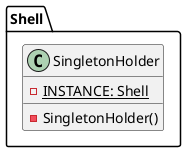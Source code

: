 @startuml

    class Shell.SingletonHolder {
        {static} -INSTANCE: Shell
        -SingletonHolder()
    }

@enduml
